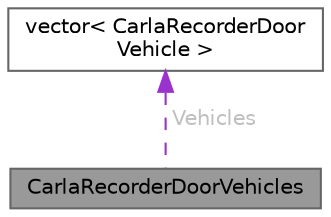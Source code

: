 digraph "CarlaRecorderDoorVehicles"
{
 // INTERACTIVE_SVG=YES
 // LATEX_PDF_SIZE
  bgcolor="transparent";
  edge [fontname=Helvetica,fontsize=10,labelfontname=Helvetica,labelfontsize=10];
  node [fontname=Helvetica,fontsize=10,shape=box,height=0.2,width=0.4];
  Node1 [id="Node000001",label="CarlaRecorderDoorVehicles",height=0.2,width=0.4,color="gray40", fillcolor="grey60", style="filled", fontcolor="black",tooltip=" "];
  Node2 -> Node1 [id="edge1_Node000001_Node000002",dir="back",color="darkorchid3",style="dashed",tooltip=" ",label=" Vehicles",fontcolor="grey" ];
  Node2 [id="Node000002",label="vector\< CarlaRecorderDoor\lVehicle \>",height=0.2,width=0.4,color="gray40", fillcolor="white", style="filled",tooltip=" "];
}
